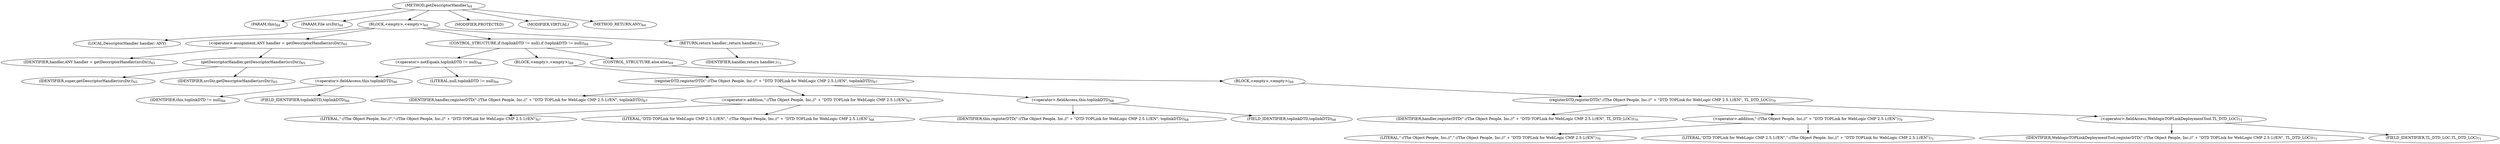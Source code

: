 digraph "getDescriptorHandler" {  
"47" [label = <(METHOD,getDescriptorHandler)<SUB>64</SUB>> ]
"48" [label = <(PARAM,this)<SUB>64</SUB>> ]
"49" [label = <(PARAM,File srcDir)<SUB>64</SUB>> ]
"50" [label = <(BLOCK,&lt;empty&gt;,&lt;empty&gt;)<SUB>64</SUB>> ]
"51" [label = <(LOCAL,DescriptorHandler handler: ANY)> ]
"52" [label = <(&lt;operator&gt;.assignment,ANY handler = getDescriptorHandler(srcDir))<SUB>65</SUB>> ]
"53" [label = <(IDENTIFIER,handler,ANY handler = getDescriptorHandler(srcDir))<SUB>65</SUB>> ]
"54" [label = <(getDescriptorHandler,getDescriptorHandler(srcDir))<SUB>65</SUB>> ]
"55" [label = <(IDENTIFIER,super,getDescriptorHandler(srcDir))<SUB>65</SUB>> ]
"56" [label = <(IDENTIFIER,srcDir,getDescriptorHandler(srcDir))<SUB>65</SUB>> ]
"57" [label = <(CONTROL_STRUCTURE,if (toplinkDTD != null),if (toplinkDTD != null))<SUB>66</SUB>> ]
"58" [label = <(&lt;operator&gt;.notEquals,toplinkDTD != null)<SUB>66</SUB>> ]
"59" [label = <(&lt;operator&gt;.fieldAccess,this.toplinkDTD)<SUB>66</SUB>> ]
"60" [label = <(IDENTIFIER,this,toplinkDTD != null)<SUB>66</SUB>> ]
"61" [label = <(FIELD_IDENTIFIER,toplinkDTD,toplinkDTD)<SUB>66</SUB>> ]
"62" [label = <(LITERAL,null,toplinkDTD != null)<SUB>66</SUB>> ]
"63" [label = <(BLOCK,&lt;empty&gt;,&lt;empty&gt;)<SUB>66</SUB>> ]
"64" [label = <(registerDTD,registerDTD(&quot;-//The Object People, Inc.//&quot; + &quot;DTD TOPLink for WebLogic CMP 2.5.1//EN&quot;, toplinkDTD))<SUB>67</SUB>> ]
"65" [label = <(IDENTIFIER,handler,registerDTD(&quot;-//The Object People, Inc.//&quot; + &quot;DTD TOPLink for WebLogic CMP 2.5.1//EN&quot;, toplinkDTD))<SUB>67</SUB>> ]
"66" [label = <(&lt;operator&gt;.addition,&quot;-//The Object People, Inc.//&quot; + &quot;DTD TOPLink for WebLogic CMP 2.5.1//EN&quot;)<SUB>67</SUB>> ]
"67" [label = <(LITERAL,&quot;-//The Object People, Inc.//&quot;,&quot;-//The Object People, Inc.//&quot; + &quot;DTD TOPLink for WebLogic CMP 2.5.1//EN&quot;)<SUB>67</SUB>> ]
"68" [label = <(LITERAL,&quot;DTD TOPLink for WebLogic CMP 2.5.1//EN&quot;,&quot;-//The Object People, Inc.//&quot; + &quot;DTD TOPLink for WebLogic CMP 2.5.1//EN&quot;)<SUB>68</SUB>> ]
"69" [label = <(&lt;operator&gt;.fieldAccess,this.toplinkDTD)<SUB>68</SUB>> ]
"70" [label = <(IDENTIFIER,this,registerDTD(&quot;-//The Object People, Inc.//&quot; + &quot;DTD TOPLink for WebLogic CMP 2.5.1//EN&quot;, toplinkDTD))<SUB>68</SUB>> ]
"71" [label = <(FIELD_IDENTIFIER,toplinkDTD,toplinkDTD)<SUB>68</SUB>> ]
"72" [label = <(CONTROL_STRUCTURE,else,else)<SUB>69</SUB>> ]
"73" [label = <(BLOCK,&lt;empty&gt;,&lt;empty&gt;)<SUB>69</SUB>> ]
"74" [label = <(registerDTD,registerDTD(&quot;-//The Object People, Inc.//&quot; + &quot;DTD TOPLink for WebLogic CMP 2.5.1//EN&quot;, TL_DTD_LOC))<SUB>70</SUB>> ]
"75" [label = <(IDENTIFIER,handler,registerDTD(&quot;-//The Object People, Inc.//&quot; + &quot;DTD TOPLink for WebLogic CMP 2.5.1//EN&quot;, TL_DTD_LOC))<SUB>70</SUB>> ]
"76" [label = <(&lt;operator&gt;.addition,&quot;-//The Object People, Inc.//&quot; + &quot;DTD TOPLink for WebLogic CMP 2.5.1//EN&quot;)<SUB>70</SUB>> ]
"77" [label = <(LITERAL,&quot;-//The Object People, Inc.//&quot;,&quot;-//The Object People, Inc.//&quot; + &quot;DTD TOPLink for WebLogic CMP 2.5.1//EN&quot;)<SUB>70</SUB>> ]
"78" [label = <(LITERAL,&quot;DTD TOPLink for WebLogic CMP 2.5.1//EN&quot;,&quot;-//The Object People, Inc.//&quot; + &quot;DTD TOPLink for WebLogic CMP 2.5.1//EN&quot;)<SUB>71</SUB>> ]
"79" [label = <(&lt;operator&gt;.fieldAccess,WeblogicTOPLinkDeploymentTool.TL_DTD_LOC)<SUB>71</SUB>> ]
"80" [label = <(IDENTIFIER,WeblogicTOPLinkDeploymentTool,registerDTD(&quot;-//The Object People, Inc.//&quot; + &quot;DTD TOPLink for WebLogic CMP 2.5.1//EN&quot;, TL_DTD_LOC))<SUB>71</SUB>> ]
"81" [label = <(FIELD_IDENTIFIER,TL_DTD_LOC,TL_DTD_LOC)<SUB>71</SUB>> ]
"82" [label = <(RETURN,return handler;,return handler;)<SUB>73</SUB>> ]
"83" [label = <(IDENTIFIER,handler,return handler;)<SUB>73</SUB>> ]
"84" [label = <(MODIFIER,PROTECTED)> ]
"85" [label = <(MODIFIER,VIRTUAL)> ]
"86" [label = <(METHOD_RETURN,ANY)<SUB>64</SUB>> ]
  "47" -> "48" 
  "47" -> "49" 
  "47" -> "50" 
  "47" -> "84" 
  "47" -> "85" 
  "47" -> "86" 
  "50" -> "51" 
  "50" -> "52" 
  "50" -> "57" 
  "50" -> "82" 
  "52" -> "53" 
  "52" -> "54" 
  "54" -> "55" 
  "54" -> "56" 
  "57" -> "58" 
  "57" -> "63" 
  "57" -> "72" 
  "58" -> "59" 
  "58" -> "62" 
  "59" -> "60" 
  "59" -> "61" 
  "63" -> "64" 
  "64" -> "65" 
  "64" -> "66" 
  "64" -> "69" 
  "66" -> "67" 
  "66" -> "68" 
  "69" -> "70" 
  "69" -> "71" 
  "72" -> "73" 
  "73" -> "74" 
  "74" -> "75" 
  "74" -> "76" 
  "74" -> "79" 
  "76" -> "77" 
  "76" -> "78" 
  "79" -> "80" 
  "79" -> "81" 
  "82" -> "83" 
}
